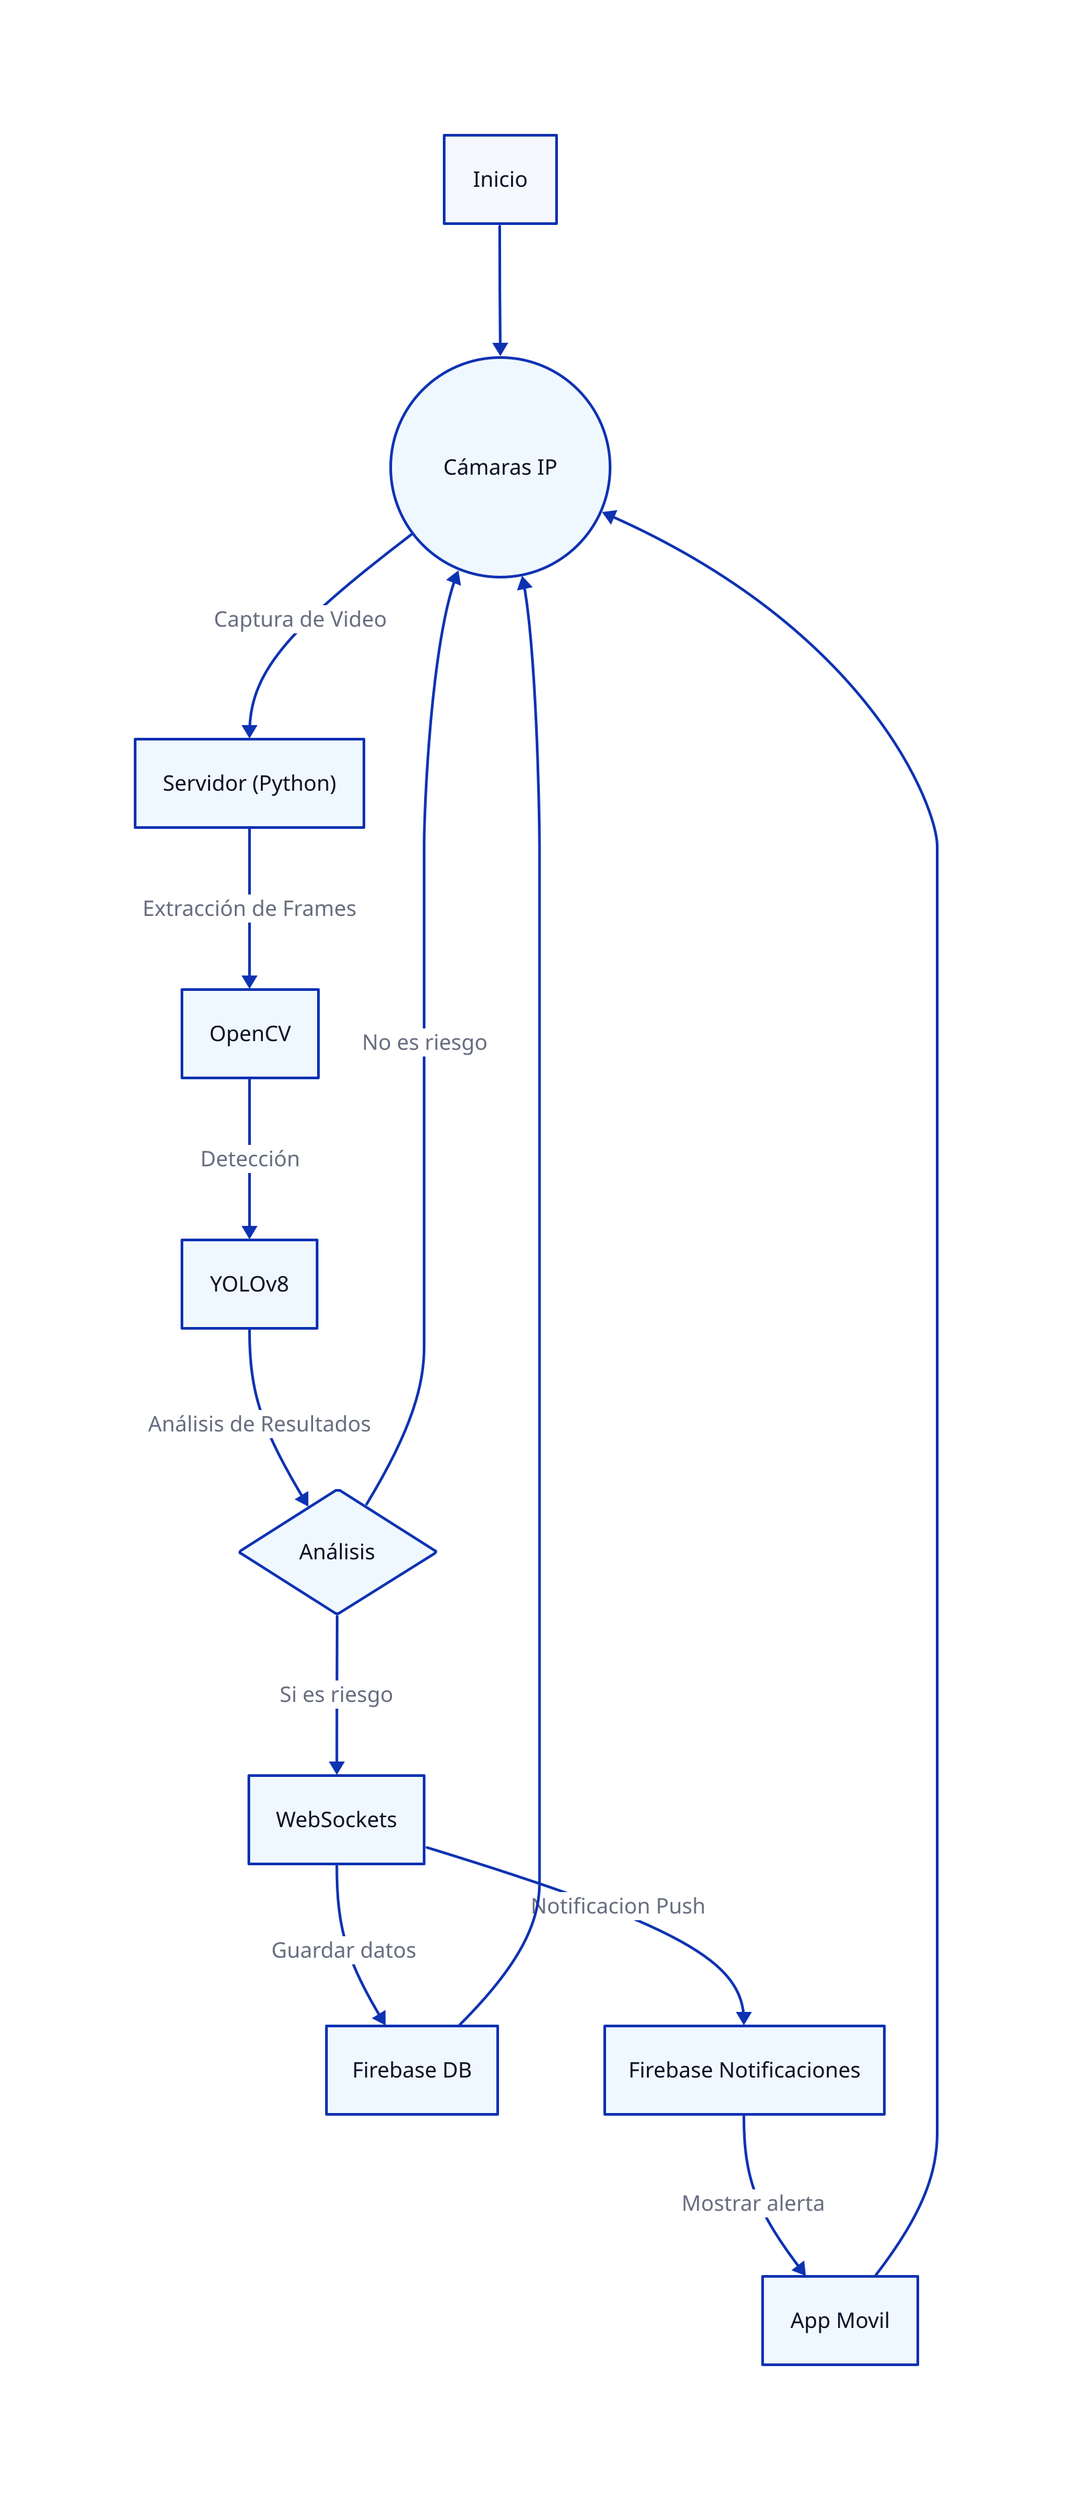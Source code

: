 # Diagrama de flujo de la aplicación Terrastruck
Cámaras_IP: {
  shape: circle
  label: "Cámaras IP"
  style: {
    fill: "#f0f8ff" # aliceblue
  }
}

Servidor_Python: {
  label: "Servidor (Python)"
  style: {
    fill: "#f0f8ff" # aliceblue
  }
}

OpenCV: {
  label: "OpenCV"
  style: {
    fill: "#f0f8ff" # aliceblue
  }
}

YOLOv8: {
  label: "YOLOv8"
  style: {
    fill: "#f0f8ff" # aliceblue
  }
}

Análisis: {
  label: "Análisis"
  shape: diamond
  style: {
    fill: "#f0f8ff" # aliceblue
  }
}

WebSockets: {
  label: "WebSockets"
  style: {
    fill: "#f0f8ff" # aliceblue
  }
}

Firebase_DB: {
  label: "Firebase DB"
  style: {
    fill: "#f0f8ff" # aliceblue
  }
}

Notificaciones: {
  label: "Firebase Notificaciones"
  style: {
    fill: "#f0f8ff" # aliceblue
  }
}

App_Movil: {
  label: "App Movil"
  style: {
    fill: "#f0f8ff" # aliceblue
  }
}

Inicio -> Cámaras_IP
Cámaras_IP -> Servidor_Python: "Captura de Video"
Servidor_Python -> OpenCV: "Extracción de Frames"
OpenCV -> YOLOv8: "Detección"
YOLOv8 -> Análisis: "Análisis de Resultados"

Análisis -> WebSockets: "Si es riesgo"
Análisis -> Cámaras_IP: "No es riesgo"

WebSockets -> Firebase_DB: "Guardar datos"
WebSockets -> Notificaciones: "Notificacion Push"

Notificaciones -> App_Movil: "Mostrar alerta"
Firebase_DB -> Cámaras_IP
App_Movil -> Cámaras_IP
